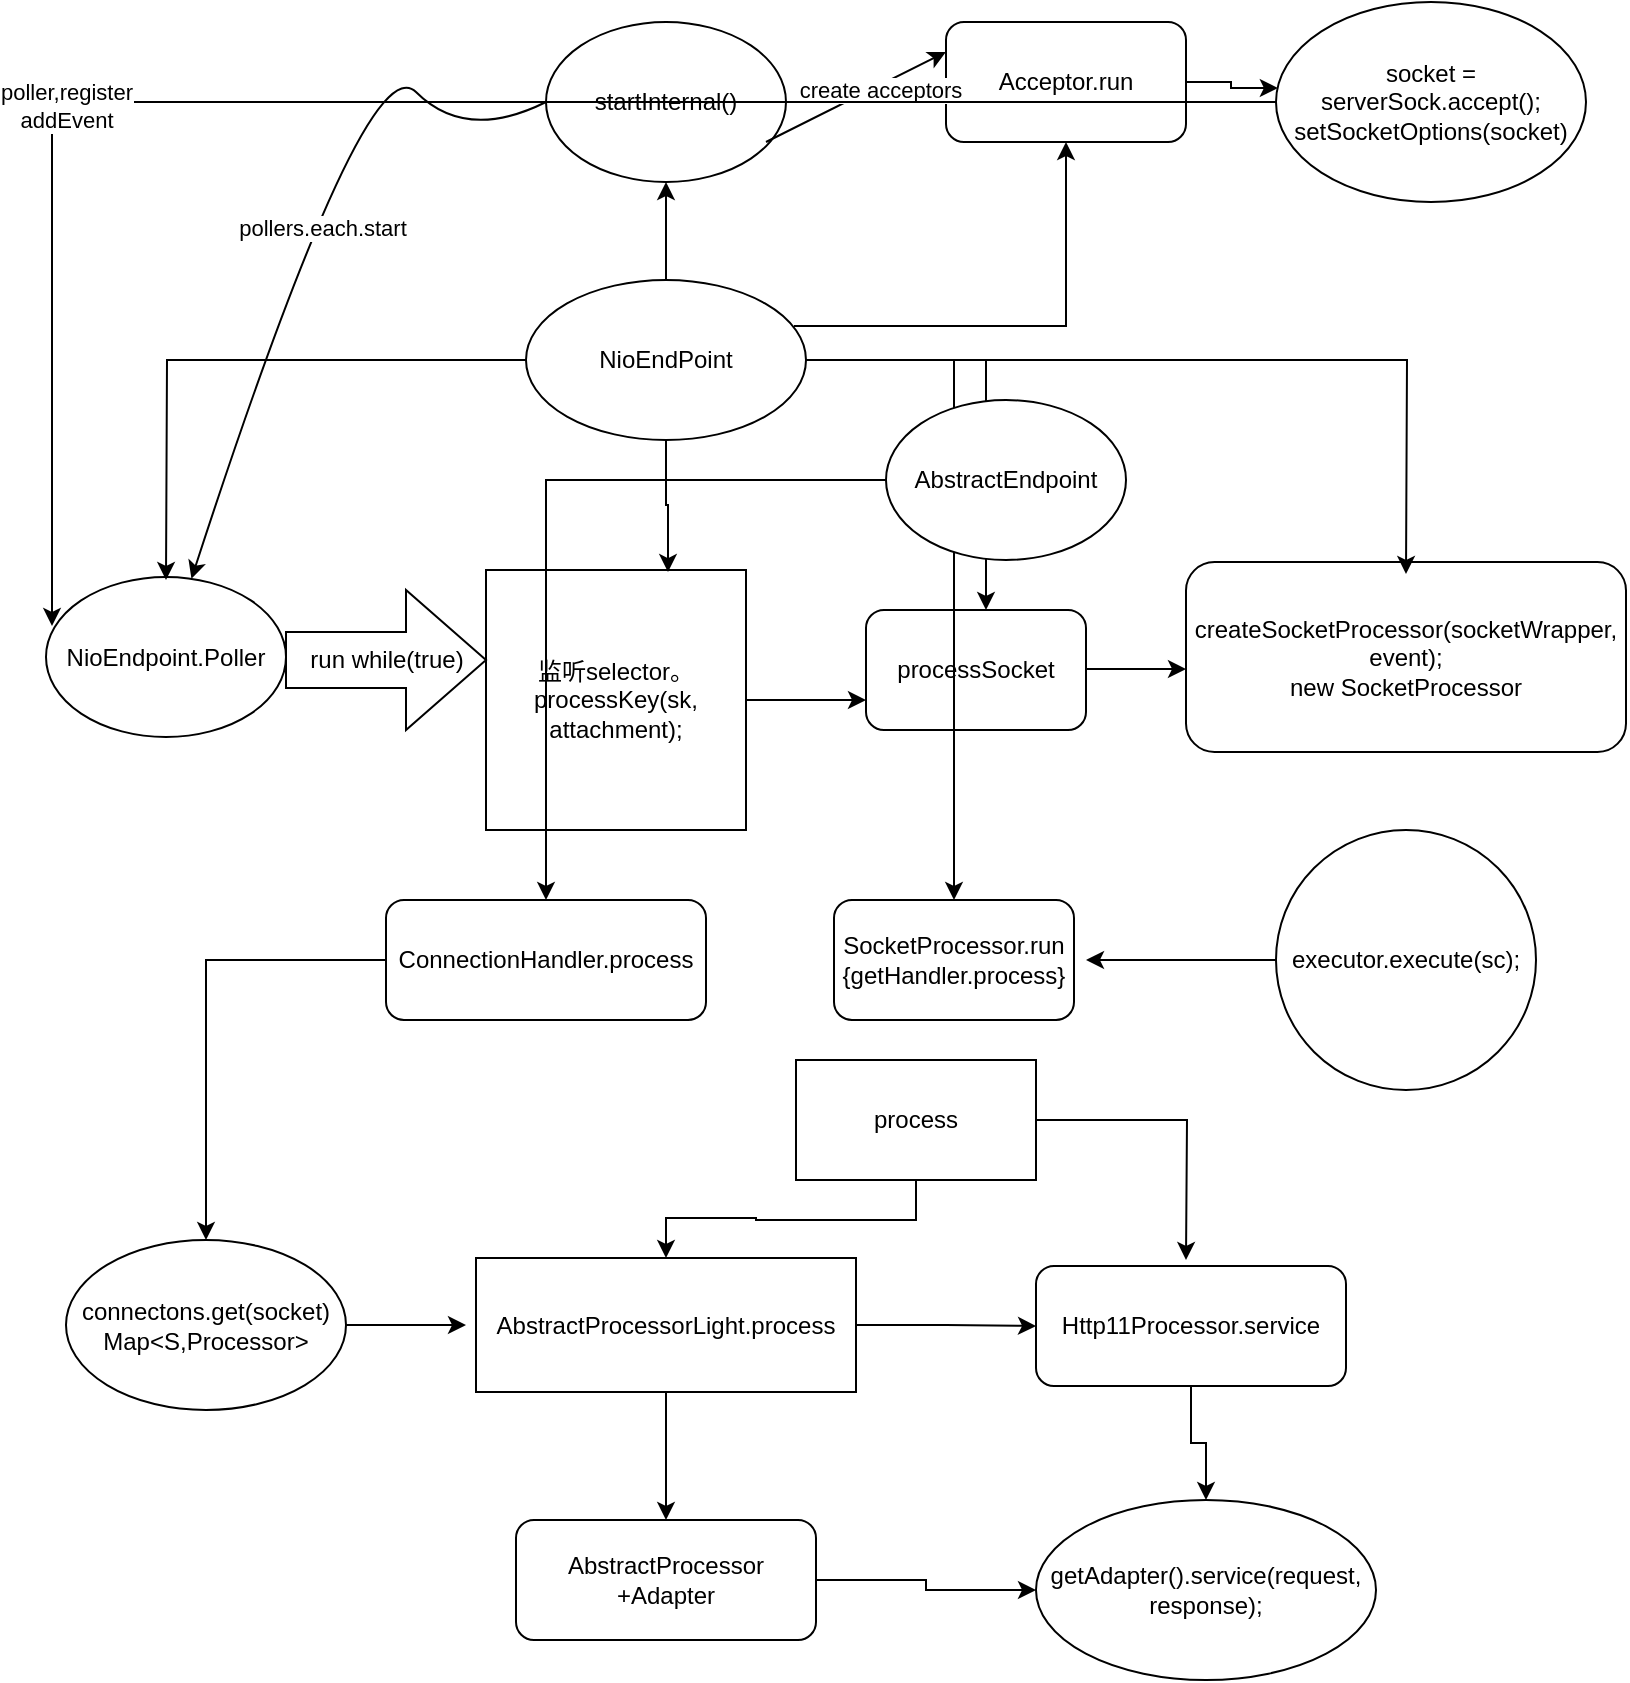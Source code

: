 <mxfile version="16.1.4" type="github">
  <diagram id="aH2KnPz99VTtxAU9ox46" name="Page-1">
    <mxGraphModel dx="1695" dy="450" grid="1" gridSize="10" guides="1" tooltips="1" connect="1" arrows="1" fold="1" page="1" pageScale="1" pageWidth="827" pageHeight="1169" math="0" shadow="0">
      <root>
        <mxCell id="0" />
        <mxCell id="1" parent="0" />
        <mxCell id="6HLFYRNCnMYgi-uOpnAf-1" value="NioEndpoint.Poller" style="ellipse;whiteSpace=wrap;html=1;" vertex="1" parent="1">
          <mxGeometry x="20" y="427.5" width="120" height="80" as="geometry" />
        </mxCell>
        <mxCell id="6HLFYRNCnMYgi-uOpnAf-7" style="edgeStyle=orthogonalEdgeStyle;rounded=0;orthogonalLoop=1;jettySize=auto;html=1;entryX=0;entryY=0.75;entryDx=0;entryDy=0;fontFamily=Helvetica;" edge="1" parent="1" source="6HLFYRNCnMYgi-uOpnAf-2" target="6HLFYRNCnMYgi-uOpnAf-6">
          <mxGeometry relative="1" as="geometry" />
        </mxCell>
        <mxCell id="6HLFYRNCnMYgi-uOpnAf-2" value="监听selector。processKey(sk, attachment);&lt;br&gt;" style="whiteSpace=wrap;html=1;aspect=fixed;" vertex="1" parent="1">
          <mxGeometry x="240" y="424" width="130" height="130" as="geometry" />
        </mxCell>
        <mxCell id="6HLFYRNCnMYgi-uOpnAf-4" value="run while(true)" style="html=1;shadow=0;dashed=0;align=center;verticalAlign=middle;shape=mxgraph.arrows2.arrow;dy=0.6;dx=40;notch=0;fontFamily=Helvetica;" vertex="1" parent="1">
          <mxGeometry x="140" y="434" width="100" height="70" as="geometry" />
        </mxCell>
        <mxCell id="6HLFYRNCnMYgi-uOpnAf-9" style="edgeStyle=orthogonalEdgeStyle;rounded=0;orthogonalLoop=1;jettySize=auto;html=1;entryX=0;entryY=0.5;entryDx=0;entryDy=0;fontFamily=Helvetica;" edge="1" parent="1" source="6HLFYRNCnMYgi-uOpnAf-6">
          <mxGeometry relative="1" as="geometry">
            <mxPoint x="590" y="473.5" as="targetPoint" />
          </mxGeometry>
        </mxCell>
        <mxCell id="6HLFYRNCnMYgi-uOpnAf-6" value="processSocket" style="rounded=1;whiteSpace=wrap;html=1;fontFamily=Helvetica;" vertex="1" parent="1">
          <mxGeometry x="430" y="444" width="110" height="60" as="geometry" />
        </mxCell>
        <mxCell id="6HLFYRNCnMYgi-uOpnAf-8" value="createSocketProcessor(socketWrapper, event);&lt;br&gt;new SocketProcessor" style="rounded=1;whiteSpace=wrap;html=1;fontFamily=Helvetica;" vertex="1" parent="1">
          <mxGeometry x="590" y="420" width="220" height="95" as="geometry" />
        </mxCell>
        <mxCell id="6HLFYRNCnMYgi-uOpnAf-11" style="edgeStyle=orthogonalEdgeStyle;rounded=0;orthogonalLoop=1;jettySize=auto;html=1;entryX=0.7;entryY=0.008;entryDx=0;entryDy=0;entryPerimeter=0;fontFamily=Helvetica;" edge="1" parent="1" source="6HLFYRNCnMYgi-uOpnAf-10" target="6HLFYRNCnMYgi-uOpnAf-2">
          <mxGeometry relative="1" as="geometry" />
        </mxCell>
        <mxCell id="6HLFYRNCnMYgi-uOpnAf-12" style="edgeStyle=orthogonalEdgeStyle;rounded=0;orthogonalLoop=1;jettySize=auto;html=1;fontFamily=Helvetica;" edge="1" parent="1" source="6HLFYRNCnMYgi-uOpnAf-10">
          <mxGeometry relative="1" as="geometry">
            <mxPoint x="700" y="426" as="targetPoint" />
          </mxGeometry>
        </mxCell>
        <mxCell id="6HLFYRNCnMYgi-uOpnAf-13" style="edgeStyle=orthogonalEdgeStyle;rounded=0;orthogonalLoop=1;jettySize=auto;html=1;fontFamily=Helvetica;" edge="1" parent="1" source="6HLFYRNCnMYgi-uOpnAf-10" target="6HLFYRNCnMYgi-uOpnAf-6">
          <mxGeometry relative="1" as="geometry">
            <Array as="points">
              <mxPoint x="490" y="319" />
            </Array>
          </mxGeometry>
        </mxCell>
        <mxCell id="6HLFYRNCnMYgi-uOpnAf-14" style="edgeStyle=orthogonalEdgeStyle;rounded=0;orthogonalLoop=1;jettySize=auto;html=1;fontFamily=Helvetica;" edge="1" parent="1" source="6HLFYRNCnMYgi-uOpnAf-10">
          <mxGeometry relative="1" as="geometry">
            <mxPoint x="80" y="429" as="targetPoint" />
          </mxGeometry>
        </mxCell>
        <mxCell id="6HLFYRNCnMYgi-uOpnAf-17" style="edgeStyle=orthogonalEdgeStyle;rounded=0;orthogonalLoop=1;jettySize=auto;html=1;fontFamily=Helvetica;" edge="1" parent="1" source="6HLFYRNCnMYgi-uOpnAf-10" target="6HLFYRNCnMYgi-uOpnAf-16">
          <mxGeometry relative="1" as="geometry" />
        </mxCell>
        <mxCell id="6HLFYRNCnMYgi-uOpnAf-40" style="edgeStyle=orthogonalEdgeStyle;rounded=0;orthogonalLoop=1;jettySize=auto;html=1;entryX=0.5;entryY=1;entryDx=0;entryDy=0;fontFamily=Helvetica;" edge="1" parent="1" source="6HLFYRNCnMYgi-uOpnAf-10" target="6HLFYRNCnMYgi-uOpnAf-39">
          <mxGeometry relative="1" as="geometry" />
        </mxCell>
        <mxCell id="6HLFYRNCnMYgi-uOpnAf-10" value="NioEndPoint" style="ellipse;whiteSpace=wrap;html=1;fontFamily=Helvetica;" vertex="1" parent="1">
          <mxGeometry x="260" y="279" width="140" height="80" as="geometry" />
        </mxCell>
        <mxCell id="6HLFYRNCnMYgi-uOpnAf-21" style="edgeStyle=orthogonalEdgeStyle;rounded=0;orthogonalLoop=1;jettySize=auto;html=1;fontFamily=Helvetica;" edge="1" parent="1" source="6HLFYRNCnMYgi-uOpnAf-15" target="6HLFYRNCnMYgi-uOpnAf-20">
          <mxGeometry relative="1" as="geometry" />
        </mxCell>
        <mxCell id="6HLFYRNCnMYgi-uOpnAf-47" style="edgeStyle=orthogonalEdgeStyle;rounded=0;orthogonalLoop=1;jettySize=auto;html=1;entryX=0.5;entryY=1;entryDx=0;entryDy=0;fontFamily=Helvetica;exitX=0.957;exitY=0.288;exitDx=0;exitDy=0;exitPerimeter=0;" edge="1" parent="1" source="6HLFYRNCnMYgi-uOpnAf-10" target="6HLFYRNCnMYgi-uOpnAf-44">
          <mxGeometry relative="1" as="geometry" />
        </mxCell>
        <mxCell id="6HLFYRNCnMYgi-uOpnAf-15" value="AbstractEndpoint" style="ellipse;whiteSpace=wrap;html=1;fontFamily=Helvetica;" vertex="1" parent="1">
          <mxGeometry x="440" y="339" width="120" height="80" as="geometry" />
        </mxCell>
        <mxCell id="6HLFYRNCnMYgi-uOpnAf-16" value="SocketProcessor.run&lt;br&gt;{getHandler.process}" style="rounded=1;whiteSpace=wrap;html=1;fontFamily=Helvetica;" vertex="1" parent="1">
          <mxGeometry x="414" y="589" width="120" height="60" as="geometry" />
        </mxCell>
        <mxCell id="6HLFYRNCnMYgi-uOpnAf-19" style="edgeStyle=orthogonalEdgeStyle;rounded=0;orthogonalLoop=1;jettySize=auto;html=1;fontFamily=Helvetica;" edge="1" parent="1" source="6HLFYRNCnMYgi-uOpnAf-18">
          <mxGeometry relative="1" as="geometry">
            <mxPoint x="540" y="619" as="targetPoint" />
          </mxGeometry>
        </mxCell>
        <mxCell id="6HLFYRNCnMYgi-uOpnAf-18" value="executor.execute(sc);" style="ellipse;whiteSpace=wrap;html=1;aspect=fixed;fontFamily=Helvetica;" vertex="1" parent="1">
          <mxGeometry x="635" y="554" width="130" height="130" as="geometry" />
        </mxCell>
        <mxCell id="6HLFYRNCnMYgi-uOpnAf-29" style="edgeStyle=orthogonalEdgeStyle;rounded=0;orthogonalLoop=1;jettySize=auto;html=1;fontFamily=Helvetica;" edge="1" parent="1" source="6HLFYRNCnMYgi-uOpnAf-20" target="6HLFYRNCnMYgi-uOpnAf-23">
          <mxGeometry relative="1" as="geometry" />
        </mxCell>
        <mxCell id="6HLFYRNCnMYgi-uOpnAf-20" value="ConnectionHandler.process" style="rounded=1;whiteSpace=wrap;html=1;fontFamily=Helvetica;" vertex="1" parent="1">
          <mxGeometry x="190" y="589" width="160" height="60" as="geometry" />
        </mxCell>
        <mxCell id="6HLFYRNCnMYgi-uOpnAf-27" style="edgeStyle=orthogonalEdgeStyle;rounded=0;orthogonalLoop=1;jettySize=auto;html=1;fontFamily=Helvetica;" edge="1" parent="1" source="6HLFYRNCnMYgi-uOpnAf-23">
          <mxGeometry relative="1" as="geometry">
            <mxPoint x="230" y="801.5" as="targetPoint" />
          </mxGeometry>
        </mxCell>
        <mxCell id="6HLFYRNCnMYgi-uOpnAf-23" value="connectons.get(socket)&lt;br&gt;Map&amp;lt;S,Processor&amp;gt;" style="ellipse;whiteSpace=wrap;html=1;fontFamily=Helvetica;" vertex="1" parent="1">
          <mxGeometry x="30" y="759" width="140" height="85" as="geometry" />
        </mxCell>
        <mxCell id="6HLFYRNCnMYgi-uOpnAf-28" style="edgeStyle=orthogonalEdgeStyle;rounded=0;orthogonalLoop=1;jettySize=auto;html=1;entryX=0;entryY=0.5;entryDx=0;entryDy=0;fontFamily=Helvetica;" edge="1" parent="1" source="6HLFYRNCnMYgi-uOpnAf-25" target="6HLFYRNCnMYgi-uOpnAf-26">
          <mxGeometry relative="1" as="geometry" />
        </mxCell>
        <mxCell id="6HLFYRNCnMYgi-uOpnAf-35" style="edgeStyle=orthogonalEdgeStyle;rounded=0;orthogonalLoop=1;jettySize=auto;html=1;fontFamily=Helvetica;" edge="1" parent="1" source="6HLFYRNCnMYgi-uOpnAf-25" target="6HLFYRNCnMYgi-uOpnAf-34">
          <mxGeometry relative="1" as="geometry" />
        </mxCell>
        <mxCell id="6HLFYRNCnMYgi-uOpnAf-25" value="AbstractProcessorLight.process" style="rounded=0;whiteSpace=wrap;html=1;fontFamily=Helvetica;" vertex="1" parent="1">
          <mxGeometry x="235" y="768" width="190" height="67" as="geometry" />
        </mxCell>
        <mxCell id="6HLFYRNCnMYgi-uOpnAf-37" style="edgeStyle=orthogonalEdgeStyle;rounded=0;orthogonalLoop=1;jettySize=auto;html=1;entryX=0.5;entryY=0;entryDx=0;entryDy=0;fontFamily=Helvetica;" edge="1" parent="1" source="6HLFYRNCnMYgi-uOpnAf-26" target="6HLFYRNCnMYgi-uOpnAf-36">
          <mxGeometry relative="1" as="geometry" />
        </mxCell>
        <mxCell id="6HLFYRNCnMYgi-uOpnAf-26" value="Http11Processor.service" style="rounded=1;whiteSpace=wrap;html=1;fontFamily=Helvetica;" vertex="1" parent="1">
          <mxGeometry x="515" y="772" width="155" height="60" as="geometry" />
        </mxCell>
        <mxCell id="6HLFYRNCnMYgi-uOpnAf-31" style="edgeStyle=orthogonalEdgeStyle;rounded=0;orthogonalLoop=1;jettySize=auto;html=1;fontFamily=Helvetica;" edge="1" parent="1" source="6HLFYRNCnMYgi-uOpnAf-30" target="6HLFYRNCnMYgi-uOpnAf-25">
          <mxGeometry relative="1" as="geometry" />
        </mxCell>
        <mxCell id="6HLFYRNCnMYgi-uOpnAf-32" style="edgeStyle=orthogonalEdgeStyle;rounded=0;orthogonalLoop=1;jettySize=auto;html=1;fontFamily=Helvetica;" edge="1" parent="1" source="6HLFYRNCnMYgi-uOpnAf-30">
          <mxGeometry relative="1" as="geometry">
            <mxPoint x="590" y="769" as="targetPoint" />
          </mxGeometry>
        </mxCell>
        <mxCell id="6HLFYRNCnMYgi-uOpnAf-30" value="process" style="rounded=0;whiteSpace=wrap;html=1;fontFamily=Helvetica;" vertex="1" parent="1">
          <mxGeometry x="395" y="669" width="120" height="60" as="geometry" />
        </mxCell>
        <mxCell id="6HLFYRNCnMYgi-uOpnAf-38" style="edgeStyle=orthogonalEdgeStyle;rounded=0;orthogonalLoop=1;jettySize=auto;html=1;entryX=0;entryY=0.5;entryDx=0;entryDy=0;fontFamily=Helvetica;" edge="1" parent="1" source="6HLFYRNCnMYgi-uOpnAf-34" target="6HLFYRNCnMYgi-uOpnAf-36">
          <mxGeometry relative="1" as="geometry" />
        </mxCell>
        <mxCell id="6HLFYRNCnMYgi-uOpnAf-34" value="AbstractProcessor&lt;br&gt;+Adapter" style="rounded=1;whiteSpace=wrap;html=1;fontFamily=Helvetica;" vertex="1" parent="1">
          <mxGeometry x="255" y="899" width="150" height="60" as="geometry" />
        </mxCell>
        <mxCell id="6HLFYRNCnMYgi-uOpnAf-36" value="getAdapter().service(request, response);" style="ellipse;whiteSpace=wrap;html=1;fontFamily=Helvetica;" vertex="1" parent="1">
          <mxGeometry x="515" y="889" width="170" height="90" as="geometry" />
        </mxCell>
        <mxCell id="6HLFYRNCnMYgi-uOpnAf-39" value="startInternal()&lt;br&gt;" style="ellipse;whiteSpace=wrap;html=1;fontFamily=Helvetica;" vertex="1" parent="1">
          <mxGeometry x="270" y="150" width="120" height="80" as="geometry" />
        </mxCell>
        <mxCell id="6HLFYRNCnMYgi-uOpnAf-42" value="" style="curved=1;endArrow=classic;html=1;rounded=0;fontFamily=Helvetica;exitX=0;exitY=0.5;exitDx=0;exitDy=0;" edge="1" parent="1" source="6HLFYRNCnMYgi-uOpnAf-39" target="6HLFYRNCnMYgi-uOpnAf-1">
          <mxGeometry width="50" height="50" relative="1" as="geometry">
            <mxPoint x="180" y="210" as="sourcePoint" />
            <mxPoint x="230" y="160" as="targetPoint" />
            <Array as="points">
              <mxPoint x="230" y="210" />
              <mxPoint x="180" y="160" />
            </Array>
          </mxGeometry>
        </mxCell>
        <mxCell id="6HLFYRNCnMYgi-uOpnAf-43" value="pollers.each.start" style="edgeLabel;html=1;align=center;verticalAlign=middle;resizable=0;points=[];fontFamily=Helvetica;" vertex="1" connectable="0" parent="6HLFYRNCnMYgi-uOpnAf-42">
          <mxGeometry x="0.059" y="8" relative="1" as="geometry">
            <mxPoint as="offset" />
          </mxGeometry>
        </mxCell>
        <mxCell id="6HLFYRNCnMYgi-uOpnAf-49" style="edgeStyle=orthogonalEdgeStyle;rounded=0;orthogonalLoop=1;jettySize=auto;html=1;entryX=0.006;entryY=0.43;entryDx=0;entryDy=0;entryPerimeter=0;fontFamily=Helvetica;" edge="1" parent="1" source="6HLFYRNCnMYgi-uOpnAf-44" target="6HLFYRNCnMYgi-uOpnAf-48">
          <mxGeometry relative="1" as="geometry" />
        </mxCell>
        <mxCell id="6HLFYRNCnMYgi-uOpnAf-44" value="Acceptor.run" style="rounded=1;whiteSpace=wrap;html=1;fontFamily=Helvetica;" vertex="1" parent="1">
          <mxGeometry x="470" y="150" width="120" height="60" as="geometry" />
        </mxCell>
        <mxCell id="6HLFYRNCnMYgi-uOpnAf-45" value="" style="endArrow=classic;html=1;rounded=0;fontFamily=Helvetica;entryX=0;entryY=0.25;entryDx=0;entryDy=0;" edge="1" parent="1" target="6HLFYRNCnMYgi-uOpnAf-44">
          <mxGeometry width="50" height="50" relative="1" as="geometry">
            <mxPoint x="380" y="210" as="sourcePoint" />
            <mxPoint x="430" y="160" as="targetPoint" />
          </mxGeometry>
        </mxCell>
        <mxCell id="6HLFYRNCnMYgi-uOpnAf-46" value="create acceptors" style="edgeLabel;html=1;align=center;verticalAlign=middle;resizable=0;points=[];fontFamily=Helvetica;" vertex="1" connectable="0" parent="6HLFYRNCnMYgi-uOpnAf-45">
          <mxGeometry x="0.248" y="-2" relative="1" as="geometry">
            <mxPoint as="offset" />
          </mxGeometry>
        </mxCell>
        <mxCell id="6HLFYRNCnMYgi-uOpnAf-50" style="edgeStyle=orthogonalEdgeStyle;rounded=0;orthogonalLoop=1;jettySize=auto;html=1;entryX=0.025;entryY=0.306;entryDx=0;entryDy=0;entryPerimeter=0;fontFamily=Helvetica;" edge="1" parent="1" source="6HLFYRNCnMYgi-uOpnAf-48" target="6HLFYRNCnMYgi-uOpnAf-1">
          <mxGeometry relative="1" as="geometry" />
        </mxCell>
        <mxCell id="6HLFYRNCnMYgi-uOpnAf-51" value="poller,register&lt;br&gt;addEvent" style="edgeLabel;html=1;align=center;verticalAlign=middle;resizable=0;points=[];fontFamily=Helvetica;" vertex="1" connectable="0" parent="6HLFYRNCnMYgi-uOpnAf-50">
          <mxGeometry x="0.385" y="2" relative="1" as="geometry">
            <mxPoint as="offset" />
          </mxGeometry>
        </mxCell>
        <mxCell id="6HLFYRNCnMYgi-uOpnAf-48" value="socket = serverSock.accept();&lt;br&gt;setSocketOptions(socket)" style="ellipse;whiteSpace=wrap;html=1;fontFamily=Helvetica;" vertex="1" parent="1">
          <mxGeometry x="635" y="140" width="155" height="100" as="geometry" />
        </mxCell>
      </root>
    </mxGraphModel>
  </diagram>
</mxfile>
